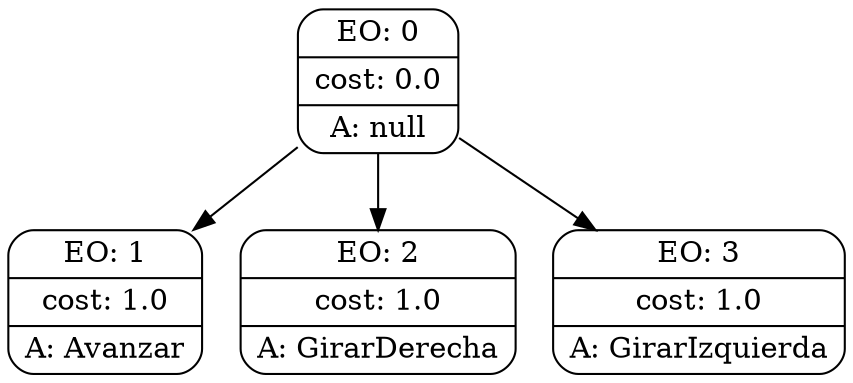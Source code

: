 digraph g {
node [shape = Mrecord];
nodo0[label="{EO: 0|cost: 0.0|A: null}"]
nodo1[label="{EO: 1|cost: 1.0|A: Avanzar}"]

nodo0 -> nodo1;
nodo2[label="{EO: 2|cost: 1.0|A: GirarDerecha}"]

nodo0 -> nodo2;
nodo3[label="{EO: 3|cost: 1.0|A: GirarIzquierda}"]

nodo0 -> nodo3;


}